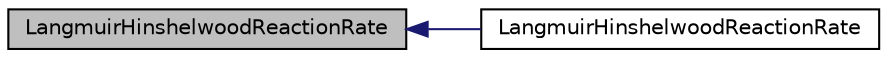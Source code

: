 digraph "LangmuirHinshelwoodReactionRate"
{
  bgcolor="transparent";
  edge [fontname="Helvetica",fontsize="10",labelfontname="Helvetica",labelfontsize="10"];
  node [fontname="Helvetica",fontsize="10",shape=record];
  rankdir="LR";
  Node1 [label="LangmuirHinshelwoodReactionRate",height=0.2,width=0.4,color="black", fillcolor="grey75", style="filled", fontcolor="black"];
  Node1 -> Node2 [dir="back",color="midnightblue",fontsize="10",style="solid",fontname="Helvetica"];
  Node2 [label="LangmuirHinshelwoodReactionRate",height=0.2,width=0.4,color="black",URL="$a01298.html#afc23ff2ebf6c1e5918b9ce9b66e66d8e",tooltip="Construct from Istream. "];
}

